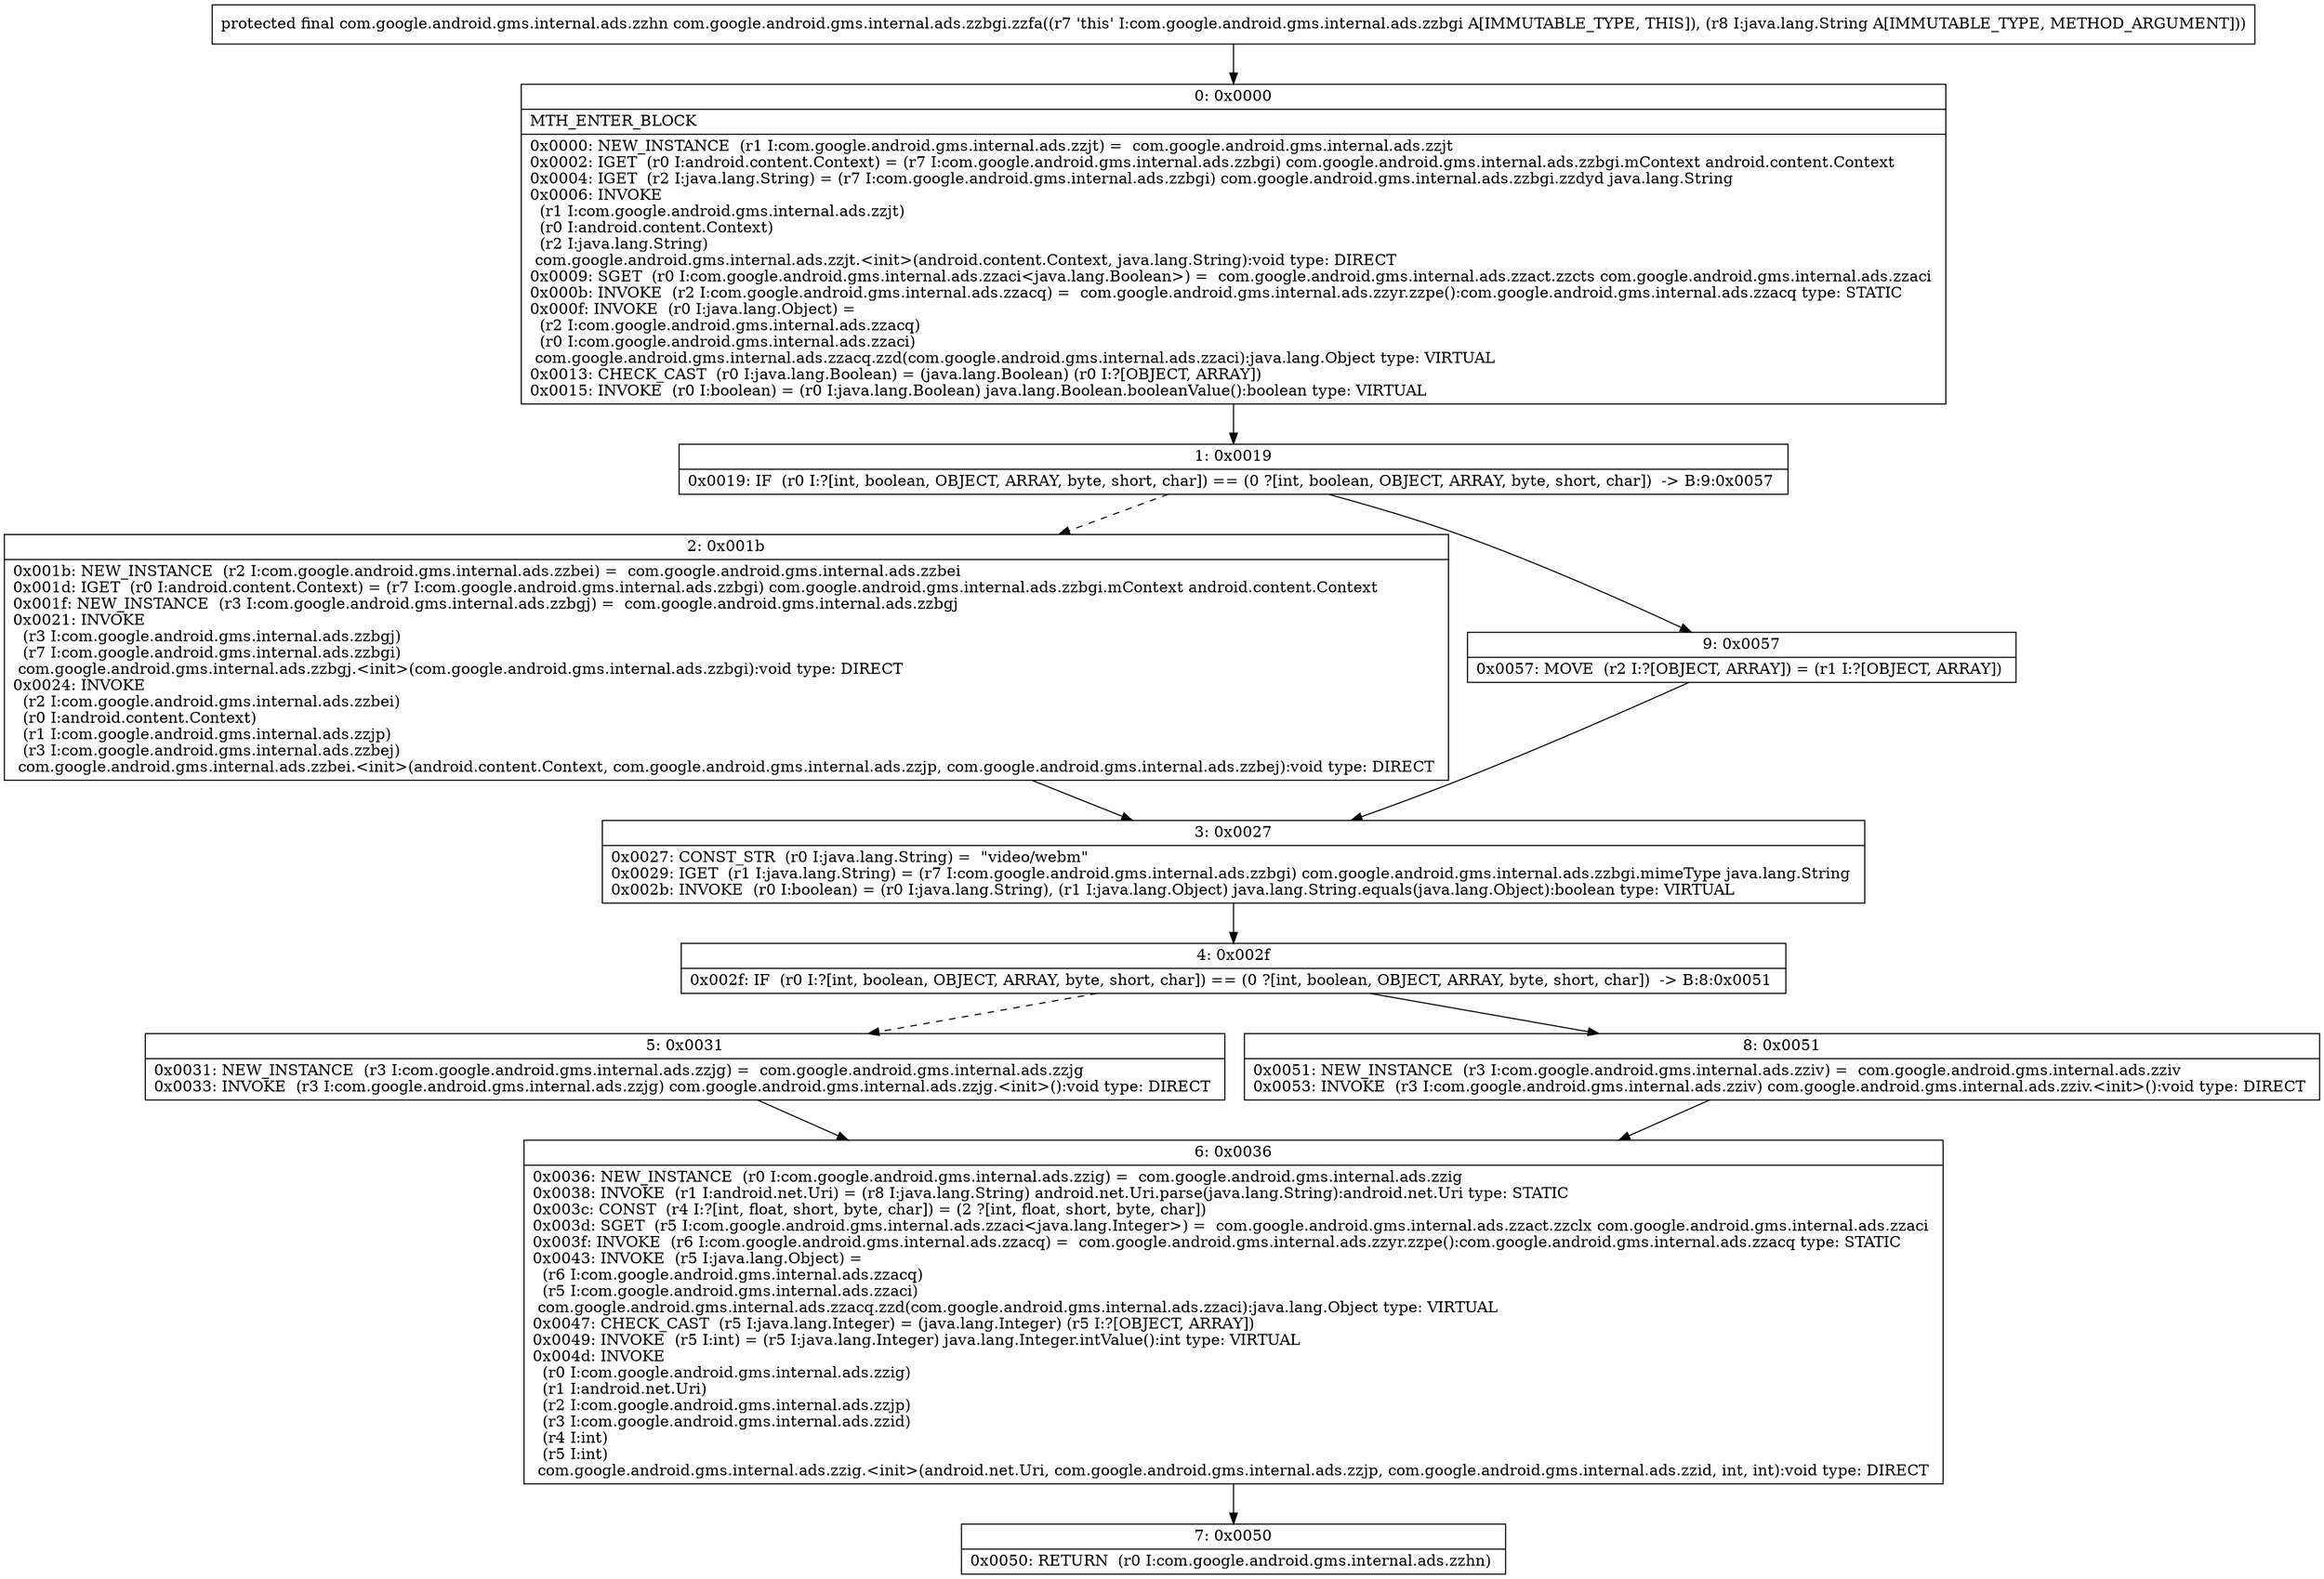 digraph "CFG forcom.google.android.gms.internal.ads.zzbgi.zzfa(Ljava\/lang\/String;)Lcom\/google\/android\/gms\/internal\/ads\/zzhn;" {
Node_0 [shape=record,label="{0\:\ 0x0000|MTH_ENTER_BLOCK\l|0x0000: NEW_INSTANCE  (r1 I:com.google.android.gms.internal.ads.zzjt) =  com.google.android.gms.internal.ads.zzjt \l0x0002: IGET  (r0 I:android.content.Context) = (r7 I:com.google.android.gms.internal.ads.zzbgi) com.google.android.gms.internal.ads.zzbgi.mContext android.content.Context \l0x0004: IGET  (r2 I:java.lang.String) = (r7 I:com.google.android.gms.internal.ads.zzbgi) com.google.android.gms.internal.ads.zzbgi.zzdyd java.lang.String \l0x0006: INVOKE  \l  (r1 I:com.google.android.gms.internal.ads.zzjt)\l  (r0 I:android.content.Context)\l  (r2 I:java.lang.String)\l com.google.android.gms.internal.ads.zzjt.\<init\>(android.content.Context, java.lang.String):void type: DIRECT \l0x0009: SGET  (r0 I:com.google.android.gms.internal.ads.zzaci\<java.lang.Boolean\>) =  com.google.android.gms.internal.ads.zzact.zzcts com.google.android.gms.internal.ads.zzaci \l0x000b: INVOKE  (r2 I:com.google.android.gms.internal.ads.zzacq) =  com.google.android.gms.internal.ads.zzyr.zzpe():com.google.android.gms.internal.ads.zzacq type: STATIC \l0x000f: INVOKE  (r0 I:java.lang.Object) = \l  (r2 I:com.google.android.gms.internal.ads.zzacq)\l  (r0 I:com.google.android.gms.internal.ads.zzaci)\l com.google.android.gms.internal.ads.zzacq.zzd(com.google.android.gms.internal.ads.zzaci):java.lang.Object type: VIRTUAL \l0x0013: CHECK_CAST  (r0 I:java.lang.Boolean) = (java.lang.Boolean) (r0 I:?[OBJECT, ARRAY]) \l0x0015: INVOKE  (r0 I:boolean) = (r0 I:java.lang.Boolean) java.lang.Boolean.booleanValue():boolean type: VIRTUAL \l}"];
Node_1 [shape=record,label="{1\:\ 0x0019|0x0019: IF  (r0 I:?[int, boolean, OBJECT, ARRAY, byte, short, char]) == (0 ?[int, boolean, OBJECT, ARRAY, byte, short, char])  \-\> B:9:0x0057 \l}"];
Node_2 [shape=record,label="{2\:\ 0x001b|0x001b: NEW_INSTANCE  (r2 I:com.google.android.gms.internal.ads.zzbei) =  com.google.android.gms.internal.ads.zzbei \l0x001d: IGET  (r0 I:android.content.Context) = (r7 I:com.google.android.gms.internal.ads.zzbgi) com.google.android.gms.internal.ads.zzbgi.mContext android.content.Context \l0x001f: NEW_INSTANCE  (r3 I:com.google.android.gms.internal.ads.zzbgj) =  com.google.android.gms.internal.ads.zzbgj \l0x0021: INVOKE  \l  (r3 I:com.google.android.gms.internal.ads.zzbgj)\l  (r7 I:com.google.android.gms.internal.ads.zzbgi)\l com.google.android.gms.internal.ads.zzbgj.\<init\>(com.google.android.gms.internal.ads.zzbgi):void type: DIRECT \l0x0024: INVOKE  \l  (r2 I:com.google.android.gms.internal.ads.zzbei)\l  (r0 I:android.content.Context)\l  (r1 I:com.google.android.gms.internal.ads.zzjp)\l  (r3 I:com.google.android.gms.internal.ads.zzbej)\l com.google.android.gms.internal.ads.zzbei.\<init\>(android.content.Context, com.google.android.gms.internal.ads.zzjp, com.google.android.gms.internal.ads.zzbej):void type: DIRECT \l}"];
Node_3 [shape=record,label="{3\:\ 0x0027|0x0027: CONST_STR  (r0 I:java.lang.String) =  \"video\/webm\" \l0x0029: IGET  (r1 I:java.lang.String) = (r7 I:com.google.android.gms.internal.ads.zzbgi) com.google.android.gms.internal.ads.zzbgi.mimeType java.lang.String \l0x002b: INVOKE  (r0 I:boolean) = (r0 I:java.lang.String), (r1 I:java.lang.Object) java.lang.String.equals(java.lang.Object):boolean type: VIRTUAL \l}"];
Node_4 [shape=record,label="{4\:\ 0x002f|0x002f: IF  (r0 I:?[int, boolean, OBJECT, ARRAY, byte, short, char]) == (0 ?[int, boolean, OBJECT, ARRAY, byte, short, char])  \-\> B:8:0x0051 \l}"];
Node_5 [shape=record,label="{5\:\ 0x0031|0x0031: NEW_INSTANCE  (r3 I:com.google.android.gms.internal.ads.zzjg) =  com.google.android.gms.internal.ads.zzjg \l0x0033: INVOKE  (r3 I:com.google.android.gms.internal.ads.zzjg) com.google.android.gms.internal.ads.zzjg.\<init\>():void type: DIRECT \l}"];
Node_6 [shape=record,label="{6\:\ 0x0036|0x0036: NEW_INSTANCE  (r0 I:com.google.android.gms.internal.ads.zzig) =  com.google.android.gms.internal.ads.zzig \l0x0038: INVOKE  (r1 I:android.net.Uri) = (r8 I:java.lang.String) android.net.Uri.parse(java.lang.String):android.net.Uri type: STATIC \l0x003c: CONST  (r4 I:?[int, float, short, byte, char]) = (2 ?[int, float, short, byte, char]) \l0x003d: SGET  (r5 I:com.google.android.gms.internal.ads.zzaci\<java.lang.Integer\>) =  com.google.android.gms.internal.ads.zzact.zzclx com.google.android.gms.internal.ads.zzaci \l0x003f: INVOKE  (r6 I:com.google.android.gms.internal.ads.zzacq) =  com.google.android.gms.internal.ads.zzyr.zzpe():com.google.android.gms.internal.ads.zzacq type: STATIC \l0x0043: INVOKE  (r5 I:java.lang.Object) = \l  (r6 I:com.google.android.gms.internal.ads.zzacq)\l  (r5 I:com.google.android.gms.internal.ads.zzaci)\l com.google.android.gms.internal.ads.zzacq.zzd(com.google.android.gms.internal.ads.zzaci):java.lang.Object type: VIRTUAL \l0x0047: CHECK_CAST  (r5 I:java.lang.Integer) = (java.lang.Integer) (r5 I:?[OBJECT, ARRAY]) \l0x0049: INVOKE  (r5 I:int) = (r5 I:java.lang.Integer) java.lang.Integer.intValue():int type: VIRTUAL \l0x004d: INVOKE  \l  (r0 I:com.google.android.gms.internal.ads.zzig)\l  (r1 I:android.net.Uri)\l  (r2 I:com.google.android.gms.internal.ads.zzjp)\l  (r3 I:com.google.android.gms.internal.ads.zzid)\l  (r4 I:int)\l  (r5 I:int)\l com.google.android.gms.internal.ads.zzig.\<init\>(android.net.Uri, com.google.android.gms.internal.ads.zzjp, com.google.android.gms.internal.ads.zzid, int, int):void type: DIRECT \l}"];
Node_7 [shape=record,label="{7\:\ 0x0050|0x0050: RETURN  (r0 I:com.google.android.gms.internal.ads.zzhn) \l}"];
Node_8 [shape=record,label="{8\:\ 0x0051|0x0051: NEW_INSTANCE  (r3 I:com.google.android.gms.internal.ads.zziv) =  com.google.android.gms.internal.ads.zziv \l0x0053: INVOKE  (r3 I:com.google.android.gms.internal.ads.zziv) com.google.android.gms.internal.ads.zziv.\<init\>():void type: DIRECT \l}"];
Node_9 [shape=record,label="{9\:\ 0x0057|0x0057: MOVE  (r2 I:?[OBJECT, ARRAY]) = (r1 I:?[OBJECT, ARRAY]) \l}"];
MethodNode[shape=record,label="{protected final com.google.android.gms.internal.ads.zzhn com.google.android.gms.internal.ads.zzbgi.zzfa((r7 'this' I:com.google.android.gms.internal.ads.zzbgi A[IMMUTABLE_TYPE, THIS]), (r8 I:java.lang.String A[IMMUTABLE_TYPE, METHOD_ARGUMENT])) }"];
MethodNode -> Node_0;
Node_0 -> Node_1;
Node_1 -> Node_2[style=dashed];
Node_1 -> Node_9;
Node_2 -> Node_3;
Node_3 -> Node_4;
Node_4 -> Node_5[style=dashed];
Node_4 -> Node_8;
Node_5 -> Node_6;
Node_6 -> Node_7;
Node_8 -> Node_6;
Node_9 -> Node_3;
}

